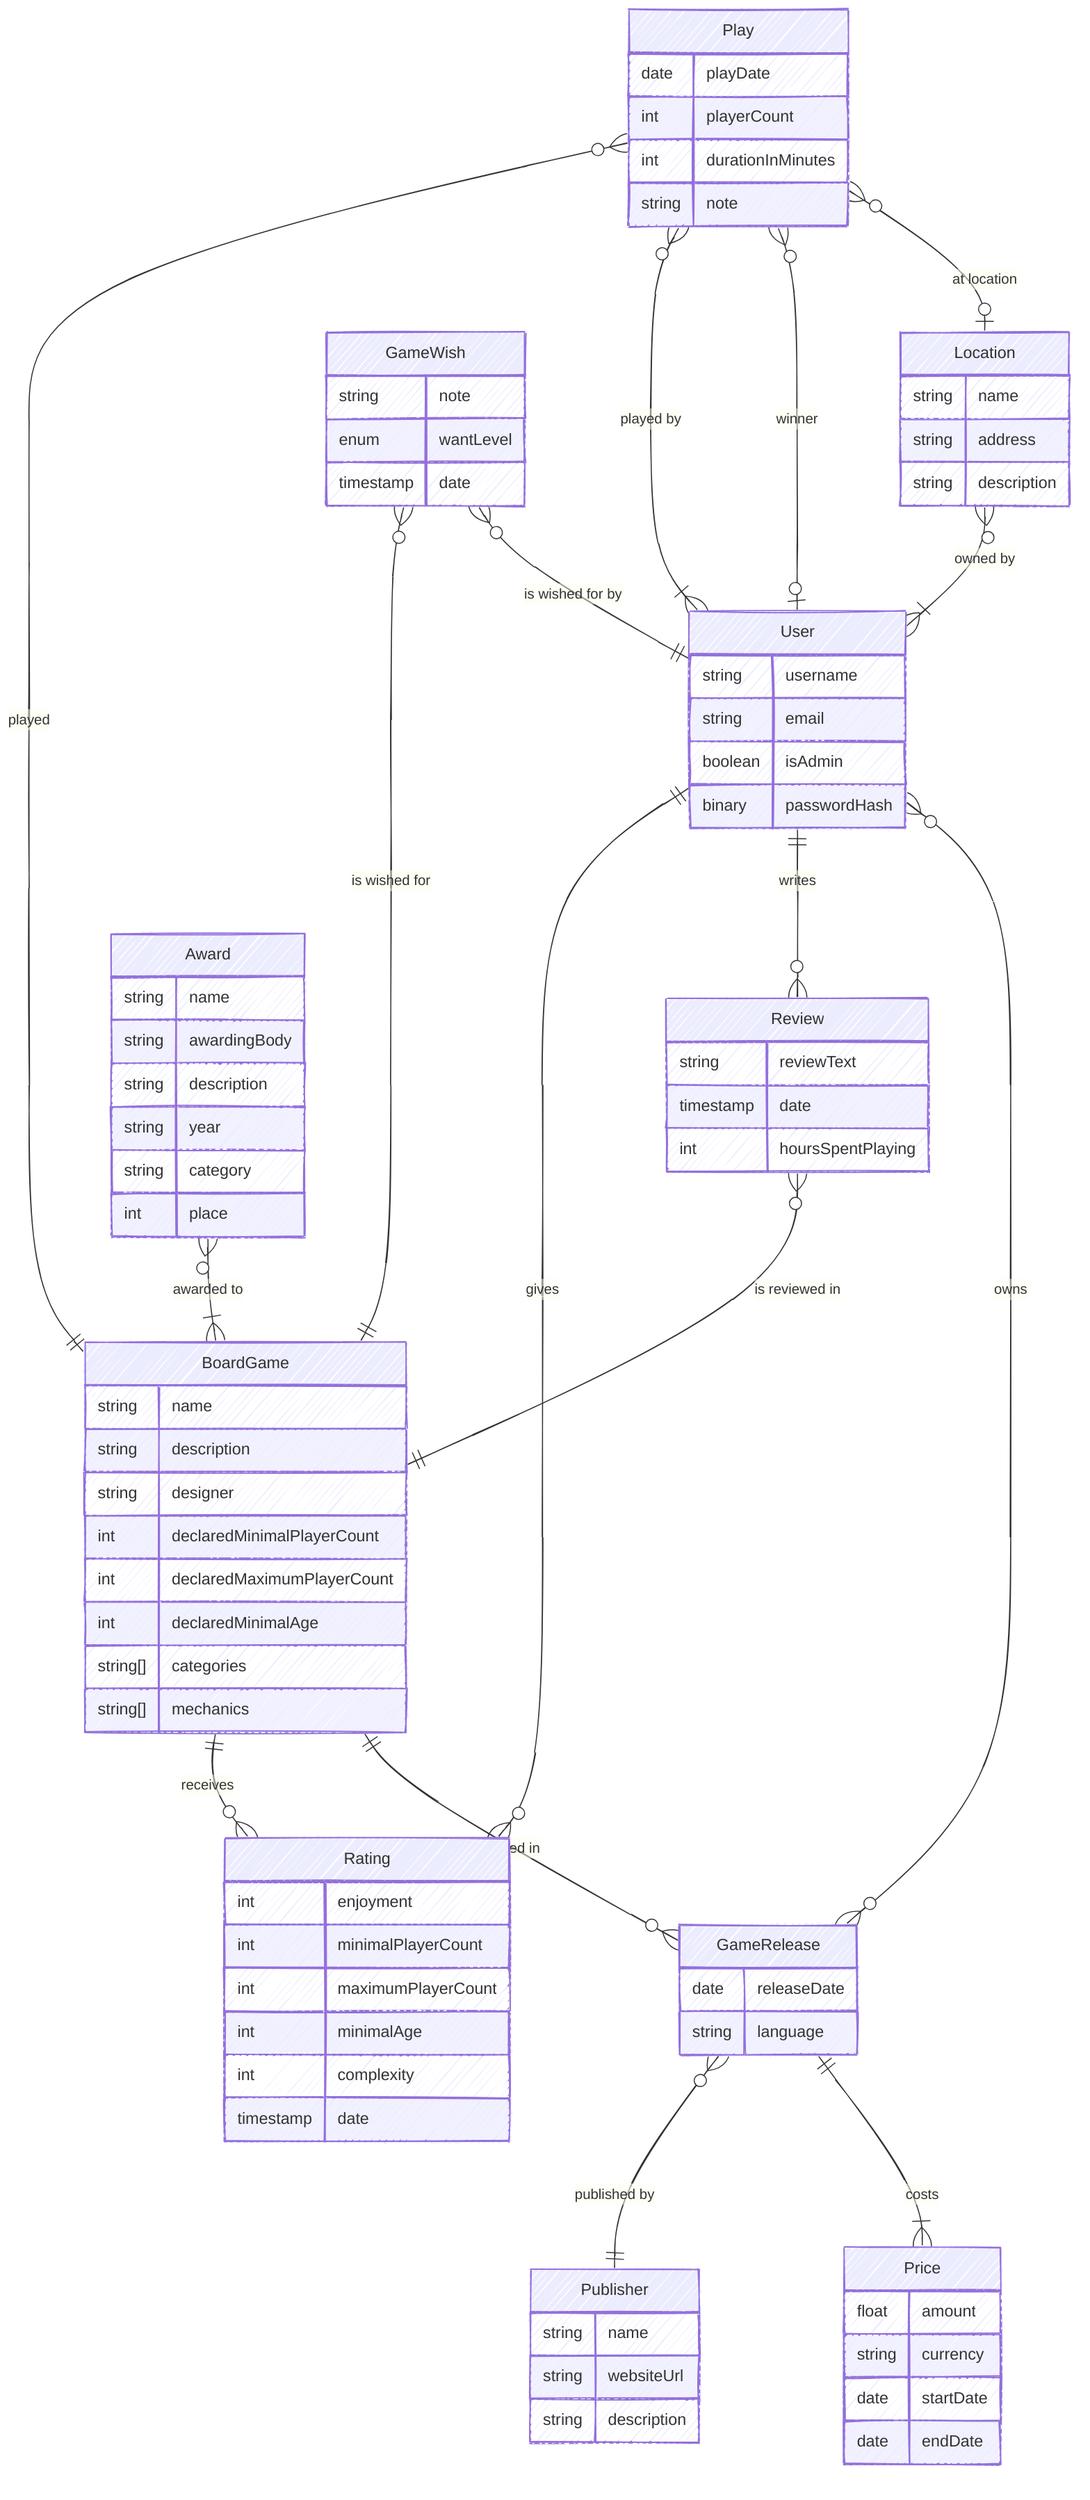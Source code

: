 ---
config:
  theme: default
  look: handDrawn
---
erDiagram
    direction TB

    BoardGame {
        string name
        string description
        string designer
        int declaredMinimalPlayerCount
        int declaredMaximumPlayerCount
        int declaredMinimalAge
        string[] categories
        string[] mechanics
    }
    %% BoardGame }o--o{ Category : "belongs to"
    BoardGame ||--o{ Rating : "receives"
    BoardGame ||--o{ GameRelease : "printed in"
    %% BoardGame }o--o{ Mechanic : "uses"

    GameRelease {
      date releaseDate
      string language
    }
    GameRelease }o--|| Publisher : "published by"
    GameRelease ||--|{ Price : "costs"

    Publisher {
      string name
      string websiteUrl
      string description
    }

    %% Category {
    %%     string name
    %% }
    %% Category:::dictionaryTable

    %% Mechanic {
    %%   string name
    %% }
    %% Mechanic:::dictionaryTable

    Rating {
        int enjoyment
        int minimalPlayerCount
        int maximumPlayerCount
        int minimalAge
        int complexity
        timestamp date
    }

    User {
        string username
        string email
        boolean isAdmin
        binary passwordHash
    }
    User ||--o{ Rating : "gives"
    User ||--o{ Review : "writes"
    User }o--o{ GameRelease : "owns"

    Review {
        string reviewText
        timestamp date
        int hoursSpentPlaying
    }
    Review }o--|| BoardGame : "is reviewed in"

    %% Collection {
    %%   string name
    %% }
    %% Collection }o--o{ GameRelease : "includes"

    Play {
      date playDate
      int playerCount
      int durationInMinutes
      string note
    }
    Play }o--|| BoardGame : "played"
    Play }o--|{ User : "played by"
    Play }o--o| User : "winner"
    Play }o--o| Location : "at location"

    GameWish {
      string note
      enum wantLevel
      timestamp date
    }
    GameWish }o--|| BoardGame : "is wished for"
    GameWish }o--|| User : "is wished for by"

    Location {
      string name
      string address
      string description
    }
    Location }o--|{ User : "owned by"

    Price {
      float amount
      string currency
      date startDate
      date endDate
    }

    Award {
      string name
      string awardingBody
      string description
      string year
      string category
      int place
    }
    Award }o--|{ BoardGame : "awarded to"

    classDef dictionaryTable :,stroke-width:1px, stroke-dasharray:none, stroke:#374D7C, fill:#E2EBFF, color:#374D7C